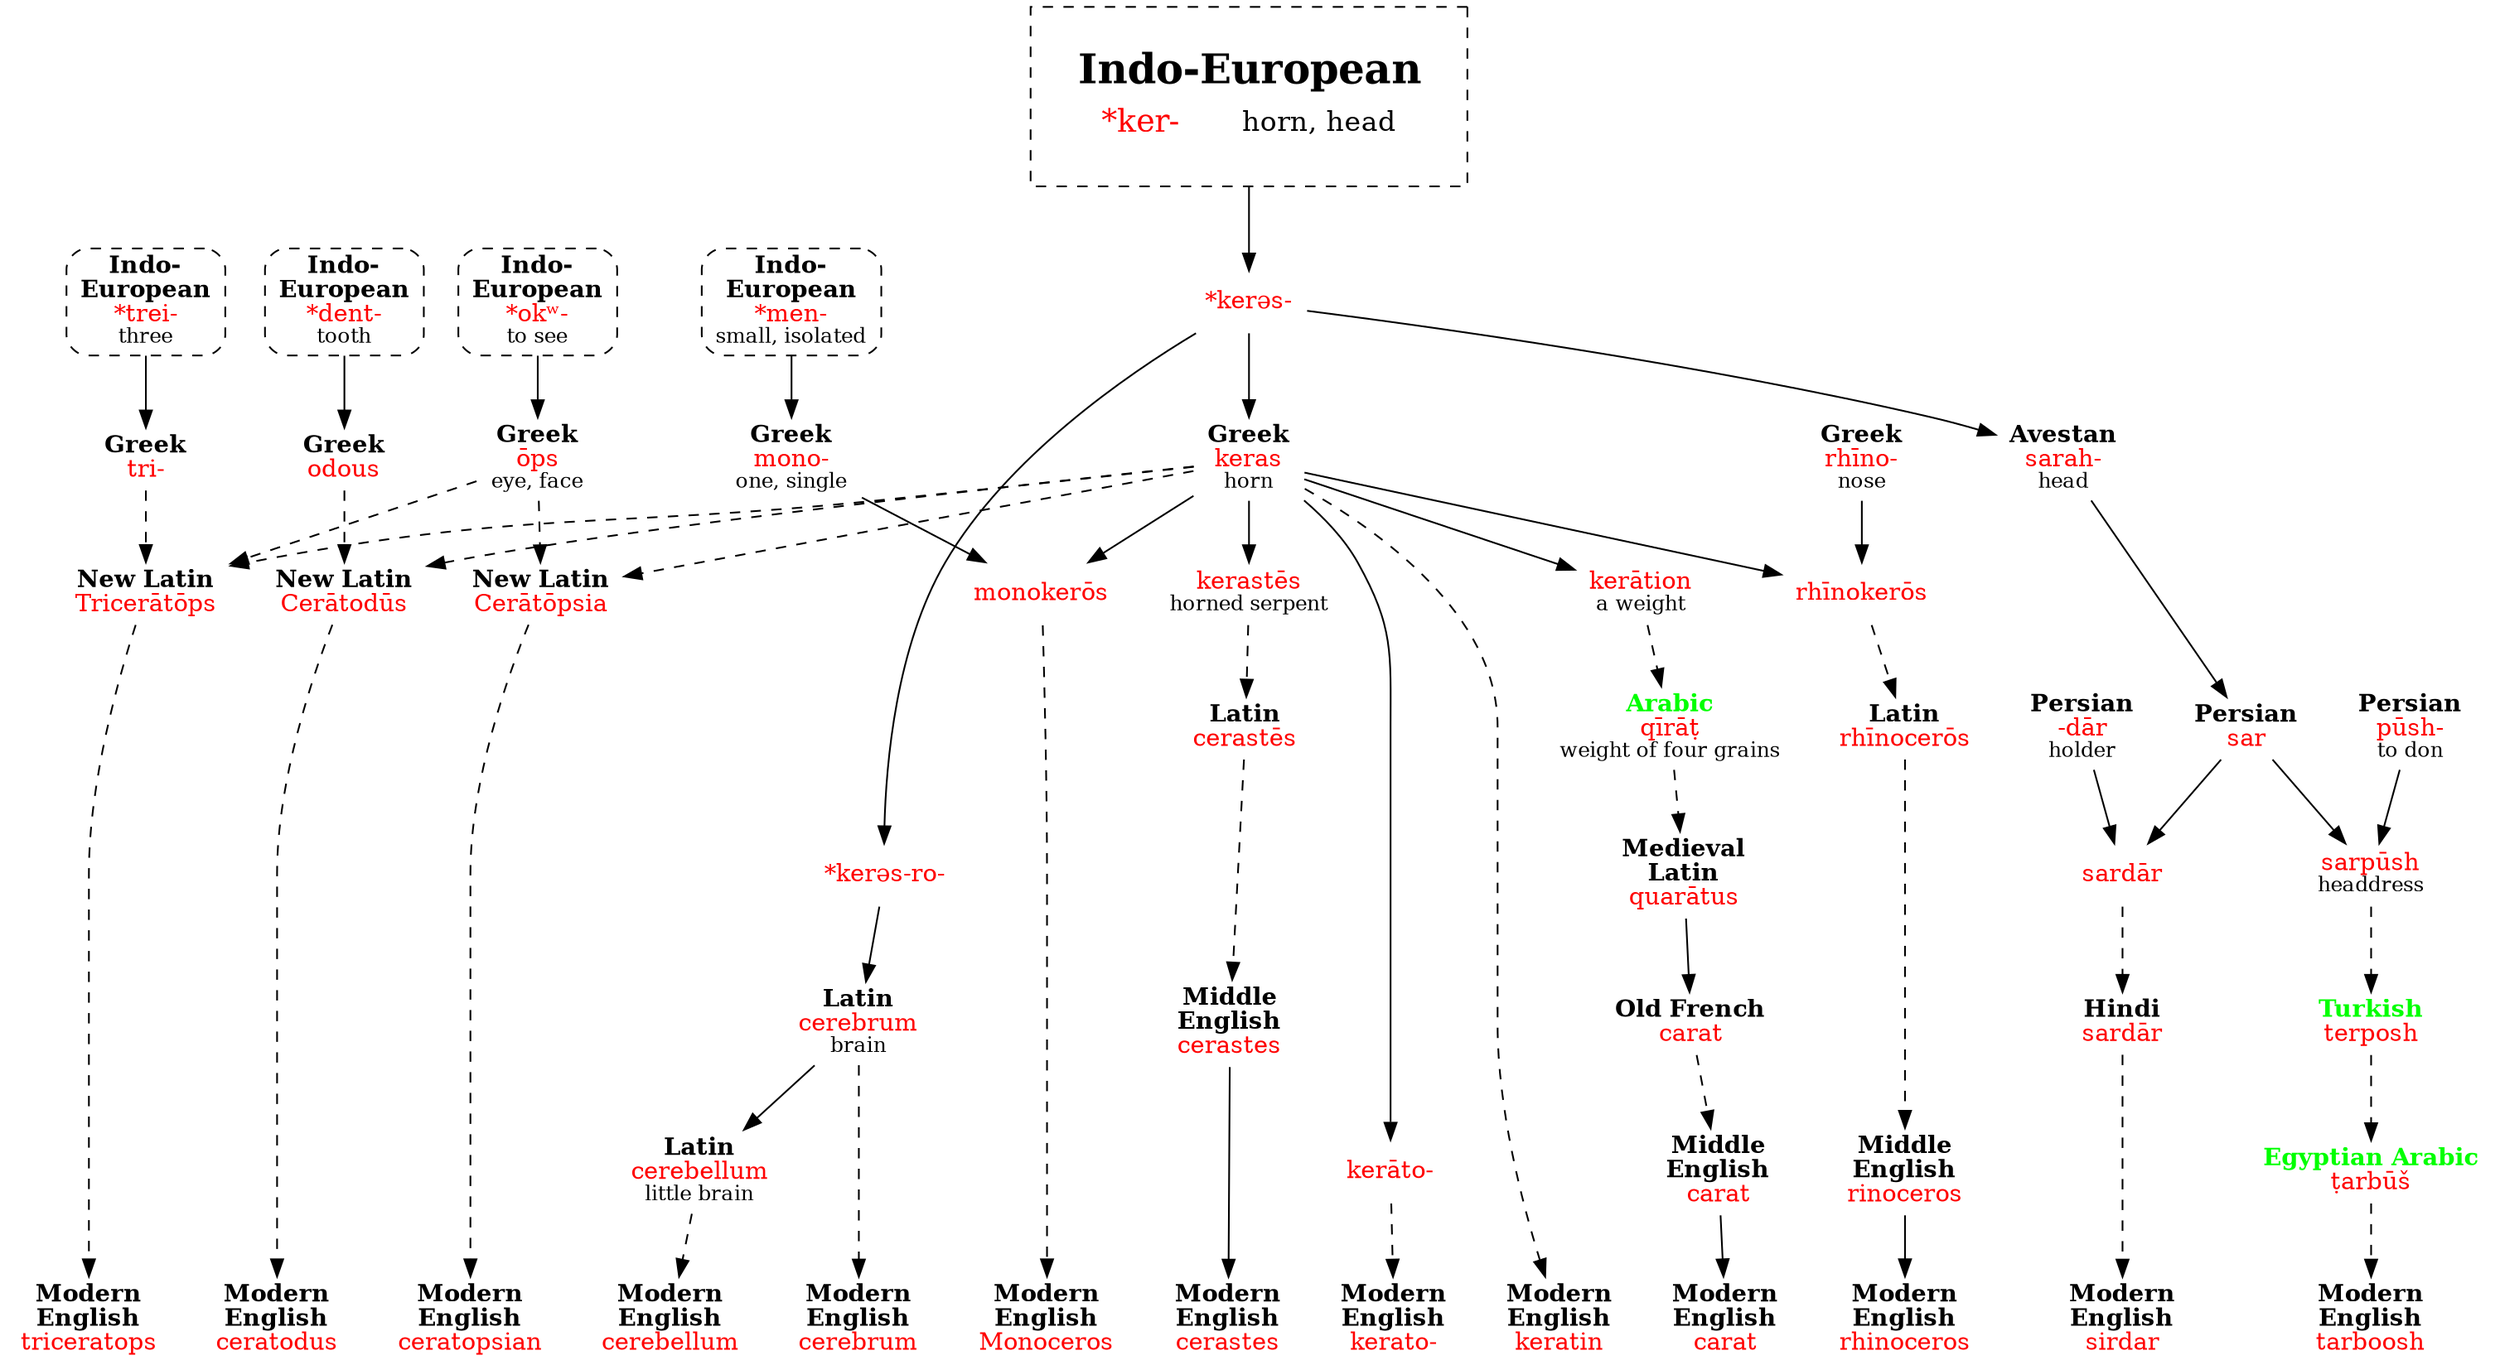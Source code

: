 strict digraph {
/* sources: AHD */
node [shape=none]

ker [label=<<table border="0"><tr><td colspan="2"><font point-size="24"><b>Indo-European</b></font></td></tr><tr><td><font point-size="18" color="red">*ker-</font></td><td><font point-size="16">horn, head</font></td></tr></table>> tooltip="Indo-European \"*ker-\" horn, head" shape=rect style=dashed peripheries=1 margin=.3 URL="ker-horn0.svg"]

// kerato-
keres [label=<<font color="red">*kerəs-</font>>]
kerasGk [label=<<b>Greek</b><br/><font color="red">keras</font><br/><font point-size="12">horn</font>>]
keratoGk [label=<<font color="red">kerāto-</font>>]
kerato [label=<<b>Modern<br/>English</b><br/><font color="red">kerato-</font>>]
ker -> keres -> kerasGk -> keratoGk
keratoGk -> kerato [style=dashed]

// keratin
keratin [label=<<b>Modern<br/>English</b><br/><font color="red">keratin</font>>]
kerasGk -> keratin [style=dashed]

// carat
karationGk [label=<<font color="red">kerātion</font><br/><font point-size="12">a weight</font>>]
qiratA [label=<<font color="green"><b>Arabic</b></font><br/><font color="red">qīrāṭ</font><br/><font point-size="12">weight of four grains</font>>]
quaratusL [label=<<b>Medieval<br/>Latin</b><br/><font color="red">quarātus</font>>]
caratOF [label=<<b>Old French</b><br/><font color="red">carat</font>>]
caratME [label=<<b>Middle<br/>English</b><br/><font color="red">carat</font>>]
carat [label=<<b>Modern<br/>English</b><br/><font color="red">carat</font>>]
kerasGk -> karationGk
karationGk -> qiratA -> quaratusL [style=dashed]
quaratusL -> caratOF
caratOF -> caratME [style=dashed]
caratME -> carat

// cerastes
kerastesGk [label=<<font color="red">kerastēs</font><br/><font point-size="12">horned serpent</font>>]
cerastesL [label=<<b>Latin</b><br/><font color="red">cerastēs</font>>]
cerastesME [label=<<b>Middle<br/>English</b><br/><font color="red">cerastes</font>>]
cerastes [label=<<b>Modern<br/>English</b><br/><font color="red">cerastes</font>>]
kerasGk ->  kerastesGk
kerastesGk -> cerastesL -> cerastesME [style=dashed]
cerastesME -> cerastes

// ceratodus
dentIE [label=<<b>Indo-<br/>European</b><br/><font color="red">*dent-</font><br/><font point-size="12">tooth</font>> shape=box style="dashed,rounded" URL="dent-tooth.svg"] // not made
odousGk [label=<<b>Greek</b><br/><font color="red">odous</font>>]
ceratodusNL [label=<<b>New Latin</b><br/><font color="red">Cerātodūs</font>>]
ceratodus [label=<<b>Modern<br/>English</b><br/><font color="red">ceratodus</font>>]
dentIE -> odousGk
{ kerasGk odousGk } -> ceratodusNL -> ceratodus [style=dashed]

// ceratopsian
okwIE [label=<<b>Indo-<br/>European</b><br/><font color="red">*okʷ-</font><br/><font point-size="12">to see</font>> shape=box style="dashed,rounded" URL="okw-see.svg"] // not made
opsGk [label=<<b>Greek</b><br/><font color="red">ōps</font><br/><font point-size="12">eye, face</font>>]
ceratopsiaNL [label=<<b>New Latin</b><br/><font color="red">Cerātōpsia</font>>]
ceratopsian [label=<<b>Modern<br/>English</b><br/><font color="red">ceratopsian</font>>]
okwIE -> opsGk
{ kerasGk opsGk } -> ceratopsiaNL -> ceratopsian [style=dashed]

// Monoceros (constellation)
menIE [label=<<b>Indo-<br/>European</b><br/><font color="red">*men-</font><br/><font point-size="12">small, isolated</font>> shape=box style="dashed,rounded" URL="men-small.svg"] // not made
monoGk [label=<<b>Greek</b><br/><font color="red">mono-</font><br/><font point-size="12">one, single</font>>]
monokerosGk [label=<<font color="red">monokerōs</font>>]
monoceros [label=<<b>Modern<br/>English</b><br/><font color="red">Monoceros</font>>]
menIE -> monoGk
{ monoGk kerasGk } -> monokerosGk
monokerosGk -> monoceros [style=dashed]

// rhinoceros
rhinoGk [label=<<b>Greek</b><br/><font color="red">rhīno-</font><br/><font point-size="12">nose</font>>]
rhinokerosGk [label=<<font color="red">rhīnokerōs</font>>]
rhinocerosL [label=<<b>Latin</b><br/><font color="red">rhīnocerōs</font>>]
rinocerosME [label=<<b>Middle<br/>English</b><br/><font color="red">rinoceros</font>>]
rhinoceros [label=<<b>Modern<br/>English</b><br/><font color="red">rhinoceros</font>>]
{ rhinoGk kerasGk } -> rhinokerosGk
rhinokerosGk -> rhinocerosL -> rinocerosME [style=dashed]
rinocerosME -> rhinoceros

// triceratops
treiIE [label=<<b>Indo-<br/>European</b><br/><font color="red">*trei-</font><br/><font point-size="12">three</font>> shape=box style="dashed,rounded" URL="trei-three2.svg"]
triGk [label=<<b>Greek</b><br/><font color="red">tri-</font>>]
triceratopsNL [label=<<b>New Latin</b><br/><font color="red">Tricerātōps</font>>]
triceratops [label=<<b>Modern<br/>English</b><br/><font color="red">triceratops</font>>]
treiIE -> triGk
{ triGk kerasGk opsGk } -> triceratopsNL -> triceratops [style=dashed]

// sirdar
sarahA [label=<<b>Avestan</b><br/><font color="red">sarah-</font><br/><font point-size="12">head</font>>]
sarP [label=<<b>Persian</b><br/><font color="red">sar</font>>]
darP [label=<<b>Persian</b><br/><font color="red">-dār</font><br/><font point-size="12">holder</font>>]
sardarP [label=<<font color="red">sardār</font>>]
sardarH [label=<<b>Hindi</b><br/><font color="red">sardār</font>>]
sirdar [label=<<b>Modern<br/>English</b><br/><font color="red">sirdar</font>>]
keres -> sarahA
sarahA -> sarP
{ sarP darP } -> sardarP
sardarP -> sardarH -> sirdar [style=dashed]

// tarboosh
pushP [label=<<b>Persian</b><br/><font color="red">pūsh-</font><br/><font point-size="12">to don</font>>]
sarpushP [label=<<font color="red">sarpūsh</font><br/><font point-size="12">headdress</font>>]
terposhT [label=<<font color="green"><b>Turkish</b></font><br/><font color="red">terposh</font>>]
tarbusA [label=<<font color="green"><b>Egyptian Arabic</b></font><br/><font color="red">ṭarbūš</font>>]
tarboosh [label=<<b>Modern<br/>English</b><br/><font color="red">tarboosh</font>>]
{ sarP pushP } -> sarpushP
sarpushP -> terposhT -> tarbusA -> tarboosh [style=dashed]

// cerebrum
keresro [label=<<font color="red">*kerəs-ro-</font>>]
cerebrumL [label=<<b>Latin</b><br/><font color="red">cerebrum</font><br/><font point-size="12">brain</font>>]
cerebrum [label=<<b>Modern<br/>English</b><br/><font color="red">cerebrum</font>>]
keres -> keresro -> cerebrumL
cerebrumL -> cerebrum [style=dashed]

// cerebellum
cerebellumL [label=<<b>Latin</b><br/><font color="red">cerebellum</font><br/><font point-size="12">little brain</font>>]
cerebellum [label=<<b>Modern<br/>English</b><br/><font color="red">cerebellum</font>>]
cerebrumL -> cerebellumL
cerebellumL -> cerebellum [style=dashed]

{ rank=sink keratin kerato carat cerastes ceratodus ceratopsian monoceros rhinoceros triceratops sirdar tarboosh cerebellum cerebrum }
{ rank=same dentIE okwIE menIE treiIE }
}